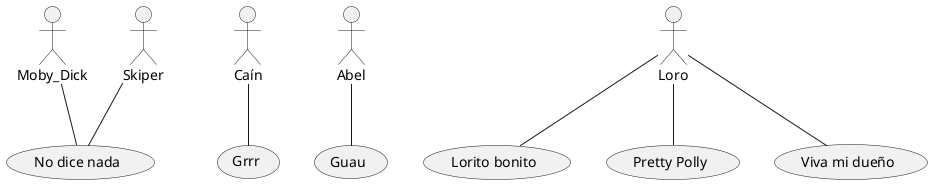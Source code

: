 @startuml

:Moby_Dick:
(No dice nada)

Moby_Dick -- (No dice nada)

:Caín:
(Grrr)

Caín -- (Grrr)

:Skiper:

Skiper -- (No dice nada)

:Abel:
(Guau)

Abel -- (Guau)

:Loro:
(Lorito bonito)
(Pretty Polly)
(Viva mi dueño)

Loro -- (Lorito bonito)
Loro -- (Pretty Polly)
Loro -- (Viva mi dueño)

@enduml